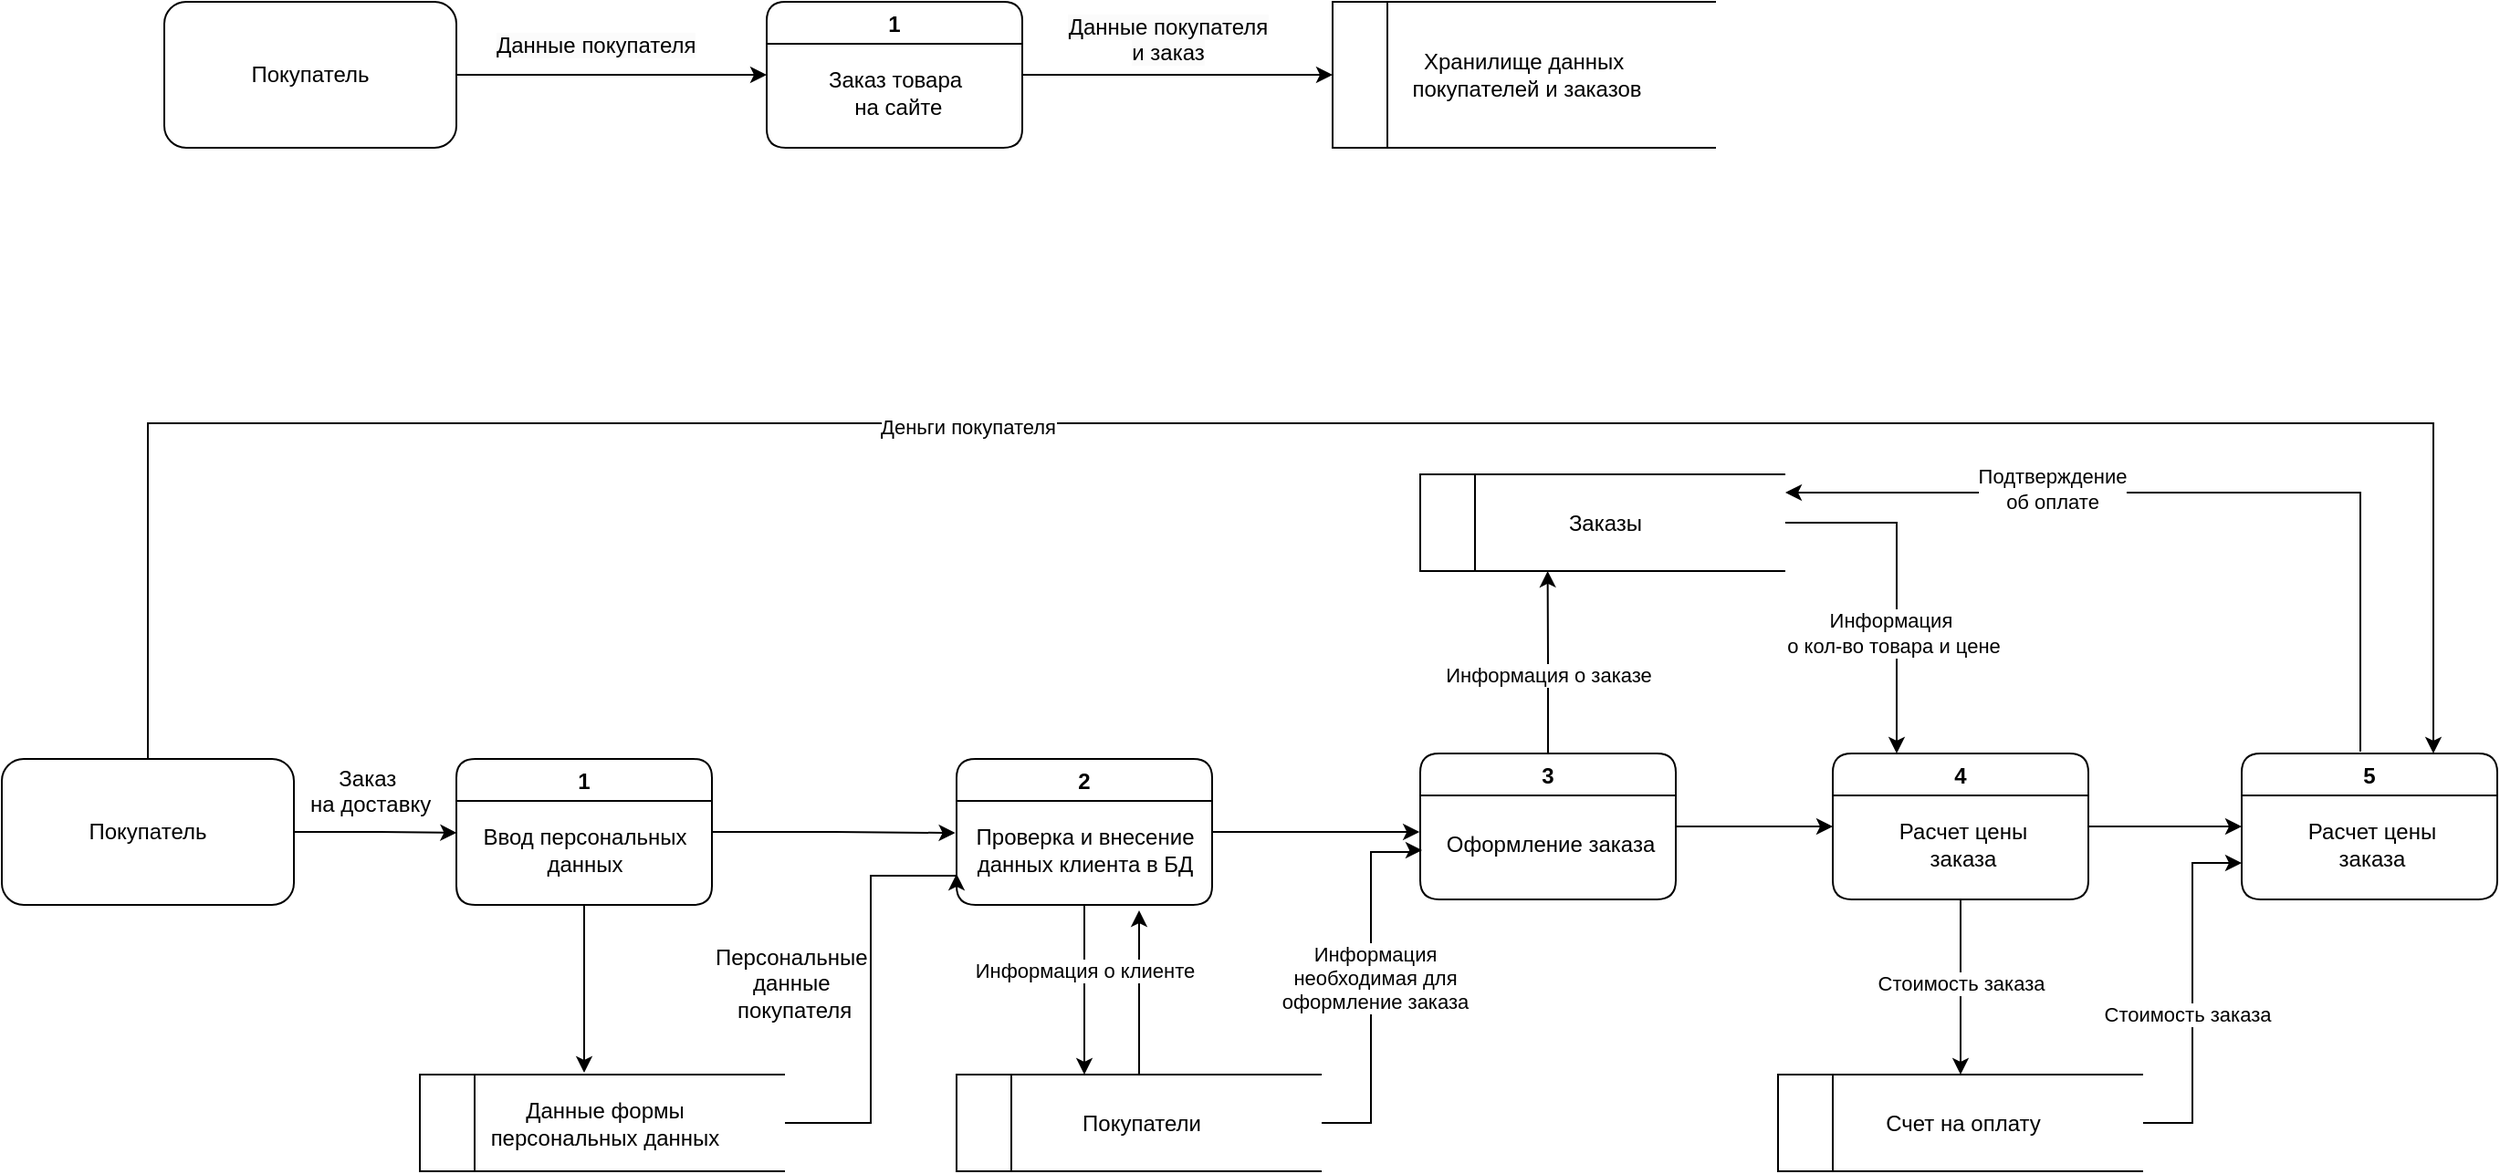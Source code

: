 <mxfile version="24.0.5" type="github">
  <diagram name="Страница — 1" id="IHX4o3hmim-yW3k6kt_z">
    <mxGraphModel dx="1843" dy="973" grid="0" gridSize="10" guides="1" tooltips="1" connect="1" arrows="1" fold="1" page="0" pageScale="1" pageWidth="827" pageHeight="1169" math="0" shadow="0">
      <root>
        <mxCell id="0" />
        <mxCell id="1" parent="0" />
        <mxCell id="Cyz9JqdXiU33tqvd7W_i-6" style="edgeStyle=orthogonalEdgeStyle;rounded=0;orthogonalLoop=1;jettySize=auto;html=1;entryX=0;entryY=0.5;entryDx=0;entryDy=0;" parent="1" source="Cyz9JqdXiU33tqvd7W_i-1" target="Cyz9JqdXiU33tqvd7W_i-2" edge="1">
          <mxGeometry relative="1" as="geometry" />
        </mxCell>
        <mxCell id="Cyz9JqdXiU33tqvd7W_i-1" value="Покупатель" style="rounded=1;whiteSpace=wrap;html=1;" parent="1" vertex="1">
          <mxGeometry y="160" width="160" height="80" as="geometry" />
        </mxCell>
        <mxCell id="Cyz9JqdXiU33tqvd7W_i-7" style="edgeStyle=orthogonalEdgeStyle;rounded=0;orthogonalLoop=1;jettySize=auto;html=1;entryX=0;entryY=0.5;entryDx=0;entryDy=0;" parent="1" source="Cyz9JqdXiU33tqvd7W_i-2" target="Cyz9JqdXiU33tqvd7W_i-5" edge="1">
          <mxGeometry relative="1" as="geometry" />
        </mxCell>
        <mxCell id="Cyz9JqdXiU33tqvd7W_i-2" value="1" style="swimlane;rounded=1;" parent="1" vertex="1">
          <mxGeometry x="330" y="160" width="140" height="80" as="geometry" />
        </mxCell>
        <mxCell id="Cyz9JqdXiU33tqvd7W_i-3" value="Заказ товара&lt;div&gt;&amp;nbsp;на сайте&lt;/div&gt;" style="text;html=1;align=center;verticalAlign=middle;resizable=0;points=[];autosize=1;strokeColor=none;fillColor=none;rounded=1;" parent="Cyz9JqdXiU33tqvd7W_i-2" vertex="1">
          <mxGeometry x="20" y="30" width="100" height="40" as="geometry" />
        </mxCell>
        <mxCell id="Cyz9JqdXiU33tqvd7W_i-5" value="Хранилище данных&amp;nbsp;&lt;div&gt;покупателей и заказов&lt;/div&gt;" style="html=1;dashed=0;whiteSpace=wrap;shape=mxgraph.dfd.dataStoreID;align=center;spacingLeft=3;points=[[0,0],[0.5,0],[1,0],[0,0.5],[1,0.5],[0,1],[0.5,1],[1,1]];" parent="1" vertex="1">
          <mxGeometry x="640" y="160" width="210" height="80" as="geometry" />
        </mxCell>
        <mxCell id="Cyz9JqdXiU33tqvd7W_i-8" value="&lt;span style=&quot;caret-color: rgb(0, 0, 0); color: rgb(0, 0, 0); font-family: Helvetica; font-size: 12px; font-style: normal; font-variant-caps: normal; font-weight: 400; letter-spacing: normal; orphans: auto; text-align: center; text-indent: 0px; text-transform: none; white-space: normal; widows: auto; word-spacing: 0px; -webkit-text-stroke-width: 0px; background-color: rgb(251, 251, 251); text-decoration: none; display: inline !important; float: none;&quot;&gt;Данные покупателя&lt;/span&gt;" style="text;whiteSpace=wrap;html=1;" parent="1" vertex="1">
          <mxGeometry x="180" y="170" width="120" height="30" as="geometry" />
        </mxCell>
        <mxCell id="Cyz9JqdXiU33tqvd7W_i-9" value="&lt;span style=&quot;caret-color: rgb(0, 0, 0); color: rgb(0, 0, 0); font-family: Helvetica; font-size: 12px; font-style: normal; font-variant-caps: normal; font-weight: 400; letter-spacing: normal; text-indent: 0px; text-transform: none; white-space: normal; word-spacing: 0px; -webkit-text-stroke-width: 0px; background-color: rgb(251, 251, 251); text-decoration: none; float: none; display: inline !important;&quot;&gt;Данные покупателя и заказ&lt;/span&gt;" style="text;whiteSpace=wrap;html=1;align=center;" parent="1" vertex="1">
          <mxGeometry x="490" y="160" width="120" height="30" as="geometry" />
        </mxCell>
        <mxCell id="Cyz9JqdXiU33tqvd7W_i-53" style="edgeStyle=orthogonalEdgeStyle;rounded=0;orthogonalLoop=1;jettySize=auto;html=1;entryX=0.75;entryY=0;entryDx=0;entryDy=0;exitX=0.5;exitY=0;exitDx=0;exitDy=0;" parent="1" source="Cyz9JqdXiU33tqvd7W_i-10" target="Cyz9JqdXiU33tqvd7W_i-47" edge="1">
          <mxGeometry relative="1" as="geometry">
            <Array as="points">
              <mxPoint x="-9" y="391" />
              <mxPoint x="1243" y="391" />
            </Array>
          </mxGeometry>
        </mxCell>
        <mxCell id="Cyz9JqdXiU33tqvd7W_i-54" value="Деньги покупателя" style="edgeLabel;html=1;align=center;verticalAlign=middle;resizable=0;points=[];" parent="Cyz9JqdXiU33tqvd7W_i-53" vertex="1" connectable="0">
          <mxGeometry x="-0.217" y="-2" relative="1" as="geometry">
            <mxPoint as="offset" />
          </mxGeometry>
        </mxCell>
        <mxCell id="Cyz9JqdXiU33tqvd7W_i-10" value="Покупатель" style="rounded=1;whiteSpace=wrap;html=1;" parent="1" vertex="1">
          <mxGeometry x="-89" y="575" width="160" height="80" as="geometry" />
        </mxCell>
        <mxCell id="Cyz9JqdXiU33tqvd7W_i-11" value="1" style="swimlane;rounded=1;" parent="1" vertex="1">
          <mxGeometry x="160" y="575" width="140" height="80" as="geometry" />
        </mxCell>
        <mxCell id="Cyz9JqdXiU33tqvd7W_i-12" value="Ввод персональных&lt;div&gt;данных&lt;/div&gt;" style="text;html=1;align=center;verticalAlign=middle;resizable=0;points=[];autosize=1;strokeColor=none;fillColor=none;rounded=1;" parent="Cyz9JqdXiU33tqvd7W_i-11" vertex="1">
          <mxGeometry x="5" y="30" width="130" height="40" as="geometry" />
        </mxCell>
        <mxCell id="Cyz9JqdXiU33tqvd7W_i-13" value="Данные формы&lt;div&gt;персональных данных&lt;/div&gt;" style="html=1;dashed=0;whiteSpace=wrap;shape=mxgraph.dfd.dataStoreID;align=center;spacingLeft=3;points=[[0,0],[0.5,0],[1,0],[0,0.5],[1,0.5],[0,1],[0.5,1],[1,1]];" parent="1" vertex="1">
          <mxGeometry x="140" y="748" width="200" height="53" as="geometry" />
        </mxCell>
        <mxCell id="Cyz9JqdXiU33tqvd7W_i-14" style="edgeStyle=orthogonalEdgeStyle;rounded=0;orthogonalLoop=1;jettySize=auto;html=1;entryX=-0.037;entryY=0.262;entryDx=0;entryDy=0;entryPerimeter=0;" parent="1" source="Cyz9JqdXiU33tqvd7W_i-10" target="Cyz9JqdXiU33tqvd7W_i-12" edge="1">
          <mxGeometry relative="1" as="geometry" />
        </mxCell>
        <mxCell id="Cyz9JqdXiU33tqvd7W_i-17" style="edgeStyle=orthogonalEdgeStyle;rounded=0;orthogonalLoop=1;jettySize=auto;html=1;" parent="1" source="Cyz9JqdXiU33tqvd7W_i-11" edge="1">
          <mxGeometry relative="1" as="geometry">
            <mxPoint x="230" y="747" as="targetPoint" />
          </mxGeometry>
        </mxCell>
        <mxCell id="nlgtmiwYTKTiaF8g4_e--3" style="edgeStyle=orthogonalEdgeStyle;rounded=0;orthogonalLoop=1;jettySize=auto;html=1;" edge="1" parent="1" source="Cyz9JqdXiU33tqvd7W_i-19">
          <mxGeometry relative="1" as="geometry">
            <mxPoint x="687.6" y="615" as="targetPoint" />
          </mxGeometry>
        </mxCell>
        <mxCell id="Cyz9JqdXiU33tqvd7W_i-19" value="2" style="swimlane;rounded=1;" parent="1" vertex="1">
          <mxGeometry x="434" y="575" width="140" height="80" as="geometry" />
        </mxCell>
        <mxCell id="Cyz9JqdXiU33tqvd7W_i-20" value="Проверка и внесение&lt;div&gt;данных клиента в БД&lt;/div&gt;" style="text;html=1;align=center;verticalAlign=middle;resizable=0;points=[];autosize=1;strokeColor=none;fillColor=none;rounded=1;" parent="Cyz9JqdXiU33tqvd7W_i-19" vertex="1">
          <mxGeometry y="30" width="140" height="40" as="geometry" />
        </mxCell>
        <mxCell id="Cyz9JqdXiU33tqvd7W_i-25" style="edgeStyle=orthogonalEdgeStyle;rounded=0;orthogonalLoop=1;jettySize=auto;html=1;" parent="1" source="Cyz9JqdXiU33tqvd7W_i-21" edge="1">
          <mxGeometry relative="1" as="geometry">
            <mxPoint x="534" y="658" as="targetPoint" />
          </mxGeometry>
        </mxCell>
        <mxCell id="Cyz9JqdXiU33tqvd7W_i-34" style="edgeStyle=orthogonalEdgeStyle;rounded=0;orthogonalLoop=1;jettySize=auto;html=1;" parent="1" source="Cyz9JqdXiU33tqvd7W_i-21" edge="1">
          <mxGeometry relative="1" as="geometry">
            <mxPoint x="689" y="625" as="targetPoint" />
            <Array as="points">
              <mxPoint x="661" y="775" />
              <mxPoint x="661" y="626" />
              <mxPoint x="685" y="626" />
              <mxPoint x="685" y="625" />
            </Array>
          </mxGeometry>
        </mxCell>
        <mxCell id="Cyz9JqdXiU33tqvd7W_i-38" value="Информация&lt;div&gt;необходимая для&lt;/div&gt;&lt;div&gt;оформление заказа&lt;/div&gt;" style="edgeLabel;html=1;align=center;verticalAlign=middle;resizable=0;points=[];" parent="Cyz9JqdXiU33tqvd7W_i-34" vertex="1" connectable="0">
          <mxGeometry x="0.046" y="-2" relative="1" as="geometry">
            <mxPoint as="offset" />
          </mxGeometry>
        </mxCell>
        <mxCell id="Cyz9JqdXiU33tqvd7W_i-21" value="Покупатели" style="html=1;dashed=0;whiteSpace=wrap;shape=mxgraph.dfd.dataStoreID;align=center;spacingLeft=3;points=[[0,0],[0.5,0],[1,0],[0,0.5],[1,0.5],[0,1],[0.5,1],[1,1]];" parent="1" vertex="1">
          <mxGeometry x="434" y="748" width="200" height="53" as="geometry" />
        </mxCell>
        <mxCell id="Cyz9JqdXiU33tqvd7W_i-22" style="edgeStyle=orthogonalEdgeStyle;rounded=0;orthogonalLoop=1;jettySize=auto;html=1;exitX=1;exitY=0.5;exitDx=0;exitDy=0;" parent="1" source="Cyz9JqdXiU33tqvd7W_i-13" edge="1">
          <mxGeometry relative="1" as="geometry">
            <mxPoint x="388" y="774.529" as="sourcePoint" />
            <mxPoint x="434" y="638" as="targetPoint" />
            <Array as="points">
              <mxPoint x="387" y="775" />
              <mxPoint x="387" y="639" />
              <mxPoint x="434" y="639" />
            </Array>
          </mxGeometry>
        </mxCell>
        <mxCell id="Cyz9JqdXiU33tqvd7W_i-23" value="&lt;div style=&quot;text-align: center;&quot;&gt;&lt;span style=&quot;text-wrap-mode: nowrap;&quot;&gt;Заказ&amp;nbsp;&lt;/span&gt;&lt;/div&gt;&lt;div style=&quot;text-align: center;&quot;&gt;&lt;span style=&quot;text-wrap-mode: nowrap;&quot;&gt;на доставку&lt;/span&gt;&lt;/div&gt;" style="text;whiteSpace=wrap;html=1;" parent="1" vertex="1">
          <mxGeometry x="78" y="572" width="76" height="37" as="geometry" />
        </mxCell>
        <mxCell id="Cyz9JqdXiU33tqvd7W_i-24" style="edgeStyle=orthogonalEdgeStyle;rounded=0;orthogonalLoop=1;jettySize=auto;html=1;entryX=0.35;entryY=0;entryDx=0;entryDy=0;entryPerimeter=0;" parent="1" source="Cyz9JqdXiU33tqvd7W_i-19" target="Cyz9JqdXiU33tqvd7W_i-21" edge="1">
          <mxGeometry relative="1" as="geometry" />
        </mxCell>
        <mxCell id="Cyz9JqdXiU33tqvd7W_i-28" value="&lt;span style=&quot;caret-color: rgba(0, 0, 0, 0); color: rgba(0, 0, 0, 0); font-family: monospace; font-size: 0px; text-align: start;&quot;&gt;%3CmxGraphModel%3E%3Croot%3E%3CmxCell%20id%3D%220%22%2F%3E%3CmxCell%20id%3D%221%22%20parent%3D%220%22%2F%3E%3CmxCell%20id%3D%222%22%20value%3D%22%26lt%3Bdiv%20style%3D%26quot%3Btext-align%3A%20center%3B%26quot%3B%26gt%3B%26lt%3Bspan%20style%3D%26quot%3Btext-wrap-mode%3A%20nowrap%3B%26quot%3B%26gt%3B%D0%97%D0%B0%D0%BA%D0%B0%D0%B7%26amp%3Bnbsp%3B%26lt%3B%2Fspan%26gt%3B%26lt%3B%2Fdiv%26gt%3B%26lt%3Bdiv%20style%3D%26quot%3Btext-align%3A%20center%3B%26quot%3B%26gt%3B%26lt%3Bspan%20style%3D%26quot%3Btext-wrap-mode%3A%20nowrap%3B%26quot%3B%26gt%3B%D0%BD%D0%B0%20%D0%B4%D0%BE%D1%81%D1%82%D0%B0%D0%B2%D0%BA%D1%83%26lt%3B%2Fspan%26gt%3B%26lt%3B%2Fdiv%26gt%3B%22%20style%3D%22text%3BwhiteSpace%3Dwrap%3Bhtml%3D1%3B%22%20vertex%3D%221%22%20parent%3D%221%22%3E%3CmxGeometry%20x%3D%2278%22%20y%3D%22572%22%20width%3D%2276%22%20height%3D%2237%22%20as%3D%22geometry%22%2F%3E%3C%2FmxCell%3E%3C%2Froot%3E%3C%2FmxGraphModel%3EИ&lt;/span&gt;" style="edgeLabel;html=1;align=center;verticalAlign=middle;resizable=0;points=[];" parent="Cyz9JqdXiU33tqvd7W_i-24" vertex="1" connectable="0">
          <mxGeometry x="-0.161" y="1" relative="1" as="geometry">
            <mxPoint as="offset" />
          </mxGeometry>
        </mxCell>
        <mxCell id="Cyz9JqdXiU33tqvd7W_i-29" value="Информация о клиенте" style="edgeLabel;html=1;align=center;verticalAlign=middle;resizable=0;points=[];" parent="Cyz9JqdXiU33tqvd7W_i-24" vertex="1" connectable="0">
          <mxGeometry x="-0.226" relative="1" as="geometry">
            <mxPoint as="offset" />
          </mxGeometry>
        </mxCell>
        <mxCell id="Cyz9JqdXiU33tqvd7W_i-30" value="&lt;div style=&quot;text-align: center;&quot;&gt;&lt;span style=&quot;text-wrap-mode: nowrap;&quot;&gt;Персональные&amp;nbsp;&lt;/span&gt;&lt;/div&gt;&lt;div style=&quot;text-align: center;&quot;&gt;&lt;span style=&quot;text-wrap-mode: nowrap;&quot;&gt;данные&amp;nbsp;&lt;/span&gt;&lt;/div&gt;&lt;div style=&quot;text-align: center;&quot;&gt;&lt;span style=&quot;white-space: nowrap;&quot;&gt;покупателя&lt;/span&gt;&lt;/div&gt;" style="text;whiteSpace=wrap;html=1;" parent="1" vertex="1">
          <mxGeometry x="300" y="670" width="86" height="50" as="geometry" />
        </mxCell>
        <mxCell id="Cyz9JqdXiU33tqvd7W_i-31" style="edgeStyle=orthogonalEdgeStyle;rounded=0;orthogonalLoop=1;jettySize=auto;html=1;exitX=0.5;exitY=1;exitDx=0;exitDy=0;" parent="1" source="Cyz9JqdXiU33tqvd7W_i-30" target="Cyz9JqdXiU33tqvd7W_i-30" edge="1">
          <mxGeometry relative="1" as="geometry" />
        </mxCell>
        <mxCell id="nlgtmiwYTKTiaF8g4_e--4" style="edgeStyle=orthogonalEdgeStyle;rounded=0;orthogonalLoop=1;jettySize=auto;html=1;entryX=0;entryY=0.5;entryDx=0;entryDy=0;" edge="1" parent="1" source="Cyz9JqdXiU33tqvd7W_i-32" target="Cyz9JqdXiU33tqvd7W_i-39">
          <mxGeometry relative="1" as="geometry" />
        </mxCell>
        <mxCell id="Cyz9JqdXiU33tqvd7W_i-32" value="3" style="swimlane;rounded=1;startSize=23;" parent="1" vertex="1">
          <mxGeometry x="688" y="572" width="140" height="80" as="geometry" />
        </mxCell>
        <mxCell id="Cyz9JqdXiU33tqvd7W_i-33" value="Оформление заказа" style="text;html=1;align=center;verticalAlign=middle;resizable=0;points=[];autosize=1;strokeColor=none;fillColor=none;rounded=1;" parent="Cyz9JqdXiU33tqvd7W_i-32" vertex="1">
          <mxGeometry x="3" y="37" width="135" height="26" as="geometry" />
        </mxCell>
        <mxCell id="Cyz9JqdXiU33tqvd7W_i-41" style="edgeStyle=orthogonalEdgeStyle;rounded=0;orthogonalLoop=1;jettySize=auto;html=1;entryX=0.25;entryY=0;entryDx=0;entryDy=0;" parent="1" source="Cyz9JqdXiU33tqvd7W_i-35" target="Cyz9JqdXiU33tqvd7W_i-39" edge="1">
          <mxGeometry relative="1" as="geometry" />
        </mxCell>
        <mxCell id="Cyz9JqdXiU33tqvd7W_i-42" value="Информация&amp;nbsp;&lt;div&gt;о кол-во товара и цене&lt;/div&gt;" style="edgeLabel;html=1;align=center;verticalAlign=middle;resizable=0;points=[];" parent="Cyz9JqdXiU33tqvd7W_i-41" vertex="1" connectable="0">
          <mxGeometry x="0.291" y="-2" relative="1" as="geometry">
            <mxPoint as="offset" />
          </mxGeometry>
        </mxCell>
        <mxCell id="Cyz9JqdXiU33tqvd7W_i-35" value="Заказы" style="html=1;dashed=0;whiteSpace=wrap;shape=mxgraph.dfd.dataStoreID;align=center;spacingLeft=3;points=[[0,0],[0.5,0],[1,0],[0,0.5],[1,0.5],[0,1],[0.5,1],[1,1]];" parent="1" vertex="1">
          <mxGeometry x="688" y="419" width="200" height="53" as="geometry" />
        </mxCell>
        <mxCell id="Cyz9JqdXiU33tqvd7W_i-36" style="edgeStyle=orthogonalEdgeStyle;rounded=0;orthogonalLoop=1;jettySize=auto;html=1;entryX=0.349;entryY=0.999;entryDx=0;entryDy=0;entryPerimeter=0;" parent="1" source="Cyz9JqdXiU33tqvd7W_i-32" target="Cyz9JqdXiU33tqvd7W_i-35" edge="1">
          <mxGeometry relative="1" as="geometry" />
        </mxCell>
        <mxCell id="Cyz9JqdXiU33tqvd7W_i-37" value="Информация о заказе" style="edgeLabel;html=1;align=center;verticalAlign=middle;resizable=0;points=[];" parent="Cyz9JqdXiU33tqvd7W_i-36" vertex="1" connectable="0">
          <mxGeometry x="-0.131" relative="1" as="geometry">
            <mxPoint as="offset" />
          </mxGeometry>
        </mxCell>
        <mxCell id="Cyz9JqdXiU33tqvd7W_i-45" style="edgeStyle=orthogonalEdgeStyle;rounded=0;orthogonalLoop=1;jettySize=auto;html=1;" parent="1" source="Cyz9JqdXiU33tqvd7W_i-39" target="Cyz9JqdXiU33tqvd7W_i-43" edge="1">
          <mxGeometry relative="1" as="geometry" />
        </mxCell>
        <mxCell id="Cyz9JqdXiU33tqvd7W_i-46" value="Стоимость заказа" style="edgeLabel;html=1;align=center;verticalAlign=middle;resizable=0;points=[];" parent="Cyz9JqdXiU33tqvd7W_i-45" vertex="1" connectable="0">
          <mxGeometry x="-0.062" relative="1" as="geometry">
            <mxPoint y="1" as="offset" />
          </mxGeometry>
        </mxCell>
        <mxCell id="nlgtmiwYTKTiaF8g4_e--5" style="edgeStyle=orthogonalEdgeStyle;rounded=0;orthogonalLoop=1;jettySize=auto;html=1;entryX=0;entryY=0.5;entryDx=0;entryDy=0;" edge="1" parent="1" source="Cyz9JqdXiU33tqvd7W_i-39" target="Cyz9JqdXiU33tqvd7W_i-47">
          <mxGeometry relative="1" as="geometry" />
        </mxCell>
        <mxCell id="Cyz9JqdXiU33tqvd7W_i-39" value="4" style="swimlane;rounded=1;startSize=23;" parent="1" vertex="1">
          <mxGeometry x="914" y="572" width="140" height="80" as="geometry" />
        </mxCell>
        <mxCell id="Cyz9JqdXiU33tqvd7W_i-40" value="Расчет цены&lt;div&gt;заказа&lt;/div&gt;" style="text;html=1;align=center;verticalAlign=middle;resizable=0;points=[];autosize=1;strokeColor=none;fillColor=none;rounded=1;" parent="Cyz9JqdXiU33tqvd7W_i-39" vertex="1">
          <mxGeometry x="26" y="30" width="90" height="40" as="geometry" />
        </mxCell>
        <mxCell id="Cyz9JqdXiU33tqvd7W_i-49" style="edgeStyle=orthogonalEdgeStyle;rounded=0;orthogonalLoop=1;jettySize=auto;html=1;entryX=0;entryY=0.75;entryDx=0;entryDy=0;" parent="1" source="Cyz9JqdXiU33tqvd7W_i-43" target="Cyz9JqdXiU33tqvd7W_i-47" edge="1">
          <mxGeometry relative="1" as="geometry" />
        </mxCell>
        <mxCell id="Cyz9JqdXiU33tqvd7W_i-50" value="Стоимость заказа" style="edgeLabel;html=1;align=center;verticalAlign=middle;resizable=0;points=[];" parent="Cyz9JqdXiU33tqvd7W_i-49" vertex="1" connectable="0">
          <mxGeometry x="-0.114" y="3" relative="1" as="geometry">
            <mxPoint as="offset" />
          </mxGeometry>
        </mxCell>
        <mxCell id="Cyz9JqdXiU33tqvd7W_i-43" value="Счет на оплату" style="html=1;dashed=0;whiteSpace=wrap;shape=mxgraph.dfd.dataStoreID;align=center;spacingLeft=3;points=[[0,0],[0.5,0],[1,0],[0,0.5],[1,0.5],[0,1],[0.5,1],[1,1]];" parent="1" vertex="1">
          <mxGeometry x="884" y="748" width="200" height="53" as="geometry" />
        </mxCell>
        <mxCell id="Cyz9JqdXiU33tqvd7W_i-51" style="edgeStyle=orthogonalEdgeStyle;rounded=0;orthogonalLoop=1;jettySize=auto;html=1;" parent="1" target="Cyz9JqdXiU33tqvd7W_i-35" edge="1">
          <mxGeometry relative="1" as="geometry">
            <mxPoint x="1203" y="571" as="sourcePoint" />
            <Array as="points">
              <mxPoint x="1203" y="429" />
            </Array>
          </mxGeometry>
        </mxCell>
        <mxCell id="Cyz9JqdXiU33tqvd7W_i-52" value="Подтверждение&lt;div&gt;об оплате&lt;/div&gt;" style="edgeLabel;html=1;align=center;verticalAlign=middle;resizable=0;points=[];" parent="Cyz9JqdXiU33tqvd7W_i-51" vertex="1" connectable="0">
          <mxGeometry x="0.364" y="-2" relative="1" as="geometry">
            <mxPoint as="offset" />
          </mxGeometry>
        </mxCell>
        <mxCell id="Cyz9JqdXiU33tqvd7W_i-47" value="5" style="swimlane;rounded=1;startSize=23;" parent="1" vertex="1">
          <mxGeometry x="1138" y="572" width="140" height="80" as="geometry" />
        </mxCell>
        <mxCell id="Cyz9JqdXiU33tqvd7W_i-48" value="Расчет цены&lt;div&gt;заказа&lt;/div&gt;" style="text;html=1;align=center;verticalAlign=middle;resizable=0;points=[];autosize=1;strokeColor=none;fillColor=none;rounded=1;" parent="Cyz9JqdXiU33tqvd7W_i-47" vertex="1">
          <mxGeometry x="26" y="30" width="90" height="40" as="geometry" />
        </mxCell>
        <mxCell id="nlgtmiwYTKTiaF8g4_e--2" style="edgeStyle=orthogonalEdgeStyle;rounded=0;orthogonalLoop=1;jettySize=auto;html=1;entryX=-0.005;entryY=0.264;entryDx=0;entryDy=0;entryPerimeter=0;" edge="1" parent="1" source="Cyz9JqdXiU33tqvd7W_i-11" target="Cyz9JqdXiU33tqvd7W_i-20">
          <mxGeometry relative="1" as="geometry" />
        </mxCell>
      </root>
    </mxGraphModel>
  </diagram>
</mxfile>
